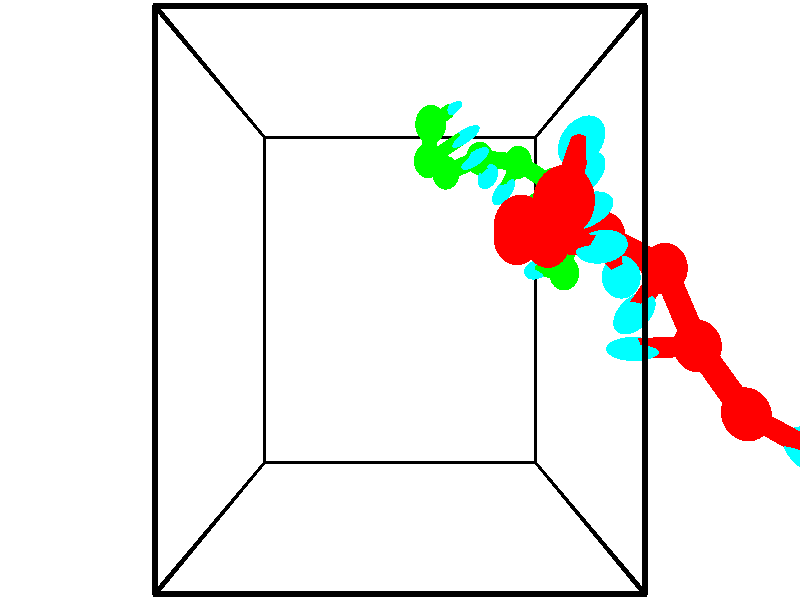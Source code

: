 // switches for output
#declare DRAW_BASES = 1; // possible values are 0, 1; only relevant for DNA ribbons
#declare DRAW_BASES_TYPE = 3; // possible values are 1, 2, 3; only relevant for DNA ribbons
#declare DRAW_FOG = 0; // set to 1 to enable fog

#include "colors.inc"

#include "transforms.inc"
background { rgb <1, 1, 1>}

#default {
   normal{
       ripples 0.25
       frequency 0.20
       turbulence 0.2
       lambda 5
   }
	finish {
		phong 0.1
		phong_size 40.
	}
}

// original window dimensions: 1024x640


// camera settings

camera {
	sky <-0, 1, 0>
	up <-0, 1, 0>
	right 1.6 * <1, 0, 0>
	location <2.5, 2.5, 11.1562>
	look_at <2.5, 2.5, 2.5>
	direction <0, 0, -8.6562>
	angle 67.0682
}


# declare cpy_camera_pos = <2.5, 2.5, 11.1562>;
# if (DRAW_FOG = 1)
fog {
	fog_type 2
	up vnormalize(cpy_camera_pos)
	color rgbt<1,1,1,0.3>
	distance 1e-5
	fog_alt 3e-3
	fog_offset 4
}
# end


// LIGHTS

# declare lum = 6;
global_settings {
	ambient_light rgb lum * <0.05, 0.05, 0.05>
	max_trace_level 15
}# declare cpy_direct_light_amount = 0.25;
light_source
{	1000 * <-1, -1, 1>,
	rgb lum * cpy_direct_light_amount
	parallel
}

light_source
{	1000 * <1, 1, -1>,
	rgb lum * cpy_direct_light_amount
	parallel
}

// strand 0

// nucleotide -1

// particle -1
sphere {
	<6.400108, 1.427541, 4.352880> 0.250000
	pigment { color rgbt <1,0,0,0> }
	no_shadow
}
cylinder {
	<6.667294, 1.279572, 4.611176>,  <6.827605, 1.190790, 4.766153>, 0.100000
	pigment { color rgbt <1,0,0,0> }
	no_shadow
}
cylinder {
	<6.667294, 1.279572, 4.611176>,  <6.400108, 1.427541, 4.352880>, 0.100000
	pigment { color rgbt <1,0,0,0> }
	no_shadow
}

// particle -1
sphere {
	<6.667294, 1.279572, 4.611176> 0.100000
	pigment { color rgbt <1,0,0,0> }
	no_shadow
}
sphere {
	0, 1
	scale<0.080000,0.200000,0.300000>
	matrix <0.494611, -0.427650, -0.756621,
		0.556044, 0.824786, -0.102686,
		0.667964, -0.369925, 0.645740,
		6.867683, 1.168594, 4.804897>
	pigment { color rgbt <0,1,1,0> }
	no_shadow
}
cylinder {
	<5.898653, 2.062244, 4.251352>,  <6.400108, 1.427541, 4.352880>, 0.130000
	pigment { color rgbt <1,0,0,0> }
	no_shadow
}

// nucleotide -1

// particle -1
sphere {
	<5.898653, 2.062244, 4.251352> 0.250000
	pigment { color rgbt <1,0,0,0> }
	no_shadow
}
cylinder {
	<5.503014, 2.042648, 4.195801>,  <5.265630, 2.030891, 4.162470>, 0.100000
	pigment { color rgbt <1,0,0,0> }
	no_shadow
}
cylinder {
	<5.503014, 2.042648, 4.195801>,  <5.898653, 2.062244, 4.251352>, 0.100000
	pigment { color rgbt <1,0,0,0> }
	no_shadow
}

// particle -1
sphere {
	<5.503014, 2.042648, 4.195801> 0.100000
	pigment { color rgbt <1,0,0,0> }
	no_shadow
}
sphere {
	0, 1
	scale<0.080000,0.200000,0.300000>
	matrix <-0.099308, 0.918236, 0.383379,
		0.108741, 0.392991, -0.913090,
		-0.989097, -0.048988, -0.138877,
		5.206285, 2.027952, 4.154138>
	pigment { color rgbt <0,1,1,0> }
	no_shadow
}
cylinder {
	<5.601262, 2.807318, 4.071396>,  <5.898653, 2.062244, 4.251352>, 0.130000
	pigment { color rgbt <1,0,0,0> }
	no_shadow
}

// nucleotide -1

// particle -1
sphere {
	<5.601262, 2.807318, 4.071396> 0.250000
	pigment { color rgbt <1,0,0,0> }
	no_shadow
}
cylinder {
	<5.334538, 2.562737, 4.241802>,  <5.174503, 2.415987, 4.344046>, 0.100000
	pigment { color rgbt <1,0,0,0> }
	no_shadow
}
cylinder {
	<5.334538, 2.562737, 4.241802>,  <5.601262, 2.807318, 4.071396>, 0.100000
	pigment { color rgbt <1,0,0,0> }
	no_shadow
}

// particle -1
sphere {
	<5.334538, 2.562737, 4.241802> 0.100000
	pigment { color rgbt <1,0,0,0> }
	no_shadow
}
sphere {
	0, 1
	scale<0.080000,0.200000,0.300000>
	matrix <-0.417947, 0.780130, 0.465529,
		-0.616996, 0.132368, -0.775754,
		-0.666811, -0.611454, 0.426014,
		5.134494, 2.379300, 4.369606>
	pigment { color rgbt <0,1,1,0> }
	no_shadow
}
cylinder {
	<4.939575, 3.132965, 3.909036>,  <5.601262, 2.807318, 4.071396>, 0.130000
	pigment { color rgbt <1,0,0,0> }
	no_shadow
}

// nucleotide -1

// particle -1
sphere {
	<4.939575, 3.132965, 3.909036> 0.250000
	pigment { color rgbt <1,0,0,0> }
	no_shadow
}
cylinder {
	<4.942516, 2.895065, 4.230587>,  <4.944281, 2.752326, 4.423518>, 0.100000
	pigment { color rgbt <1,0,0,0> }
	no_shadow
}
cylinder {
	<4.942516, 2.895065, 4.230587>,  <4.939575, 3.132965, 3.909036>, 0.100000
	pigment { color rgbt <1,0,0,0> }
	no_shadow
}

// particle -1
sphere {
	<4.942516, 2.895065, 4.230587> 0.100000
	pigment { color rgbt <1,0,0,0> }
	no_shadow
}
sphere {
	0, 1
	scale<0.080000,0.200000,0.300000>
	matrix <-0.505392, 0.691460, 0.516199,
		-0.862859, -0.410070, -0.295496,
		0.007354, -0.594748, 0.803878,
		4.944723, 2.716641, 4.471751>
	pigment { color rgbt <0,1,1,0> }
	no_shadow
}
cylinder {
	<4.218755, 3.060519, 4.147465>,  <4.939575, 3.132965, 3.909036>, 0.130000
	pigment { color rgbt <1,0,0,0> }
	no_shadow
}

// nucleotide -1

// particle -1
sphere {
	<4.218755, 3.060519, 4.147465> 0.250000
	pigment { color rgbt <1,0,0,0> }
	no_shadow
}
cylinder {
	<4.465462, 3.012932, 4.458706>,  <4.613486, 2.984379, 4.645451>, 0.100000
	pigment { color rgbt <1,0,0,0> }
	no_shadow
}
cylinder {
	<4.465462, 3.012932, 4.458706>,  <4.218755, 3.060519, 4.147465>, 0.100000
	pigment { color rgbt <1,0,0,0> }
	no_shadow
}

// particle -1
sphere {
	<4.465462, 3.012932, 4.458706> 0.100000
	pigment { color rgbt <1,0,0,0> }
	no_shadow
}
sphere {
	0, 1
	scale<0.080000,0.200000,0.300000>
	matrix <-0.517003, 0.684170, 0.514412,
		-0.593553, -0.719554, 0.360467,
		0.616768, -0.118969, 0.778103,
		4.650492, 2.977241, 4.692137>
	pigment { color rgbt <0,1,1,0> }
	no_shadow
}
cylinder {
	<3.745893, 3.058241, 4.748734>,  <4.218755, 3.060519, 4.147465>, 0.130000
	pigment { color rgbt <1,0,0,0> }
	no_shadow
}

// nucleotide -1

// particle -1
sphere {
	<3.745893, 3.058241, 4.748734> 0.250000
	pigment { color rgbt <1,0,0,0> }
	no_shadow
}
cylinder {
	<4.108860, 3.173233, 4.871338>,  <4.326641, 3.242228, 4.944900>, 0.100000
	pigment { color rgbt <1,0,0,0> }
	no_shadow
}
cylinder {
	<4.108860, 3.173233, 4.871338>,  <3.745893, 3.058241, 4.748734>, 0.100000
	pigment { color rgbt <1,0,0,0> }
	no_shadow
}

// particle -1
sphere {
	<4.108860, 3.173233, 4.871338> 0.100000
	pigment { color rgbt <1,0,0,0> }
	no_shadow
}
sphere {
	0, 1
	scale<0.080000,0.200000,0.300000>
	matrix <-0.420147, 0.635064, 0.648205,
		-0.008307, -0.716972, 0.697052,
		0.907418, 0.287479, 0.306509,
		4.381085, 3.259477, 4.963291>
	pigment { color rgbt <0,1,1,0> }
	no_shadow
}
cylinder {
	<3.638297, 3.077702, 5.442826>,  <3.745893, 3.058241, 4.748734>, 0.130000
	pigment { color rgbt <1,0,0,0> }
	no_shadow
}

// nucleotide -1

// particle -1
sphere {
	<3.638297, 3.077702, 5.442826> 0.250000
	pigment { color rgbt <1,0,0,0> }
	no_shadow
}
cylinder {
	<3.958107, 3.314453, 5.401958>,  <4.149993, 3.456504, 5.377438>, 0.100000
	pigment { color rgbt <1,0,0,0> }
	no_shadow
}
cylinder {
	<3.958107, 3.314453, 5.401958>,  <3.638297, 3.077702, 5.442826>, 0.100000
	pigment { color rgbt <1,0,0,0> }
	no_shadow
}

// particle -1
sphere {
	<3.958107, 3.314453, 5.401958> 0.100000
	pigment { color rgbt <1,0,0,0> }
	no_shadow
}
sphere {
	0, 1
	scale<0.080000,0.200000,0.300000>
	matrix <-0.331237, 0.576396, 0.747027,
		0.501037, -0.563426, 0.656896,
		0.799527, 0.591876, -0.102169,
		4.197965, 3.492016, 5.371307>
	pigment { color rgbt <0,1,1,0> }
	no_shadow
}
cylinder {
	<3.861615, 3.184337, 6.125820>,  <3.638297, 3.077702, 5.442826>, 0.130000
	pigment { color rgbt <1,0,0,0> }
	no_shadow
}

// nucleotide -1

// particle -1
sphere {
	<3.861615, 3.184337, 6.125820> 0.250000
	pigment { color rgbt <1,0,0,0> }
	no_shadow
}
cylinder {
	<4.015606, 3.475769, 5.899204>,  <4.108000, 3.650628, 5.763235>, 0.100000
	pigment { color rgbt <1,0,0,0> }
	no_shadow
}
cylinder {
	<4.015606, 3.475769, 5.899204>,  <3.861615, 3.184337, 6.125820>, 0.100000
	pigment { color rgbt <1,0,0,0> }
	no_shadow
}

// particle -1
sphere {
	<4.015606, 3.475769, 5.899204> 0.100000
	pigment { color rgbt <1,0,0,0> }
	no_shadow
}
sphere {
	0, 1
	scale<0.080000,0.200000,0.300000>
	matrix <-0.337348, 0.682458, 0.648419,
		0.859064, -0.058505, 0.508515,
		0.384975, 0.728580, -0.566538,
		4.131099, 3.694343, 5.729243>
	pigment { color rgbt <0,1,1,0> }
	no_shadow
}
// strand 1

// nucleotide -1

// particle -1
sphere {
	<2.995590, 4.860864, 1.428658> 0.250000
	pigment { color rgbt <0,1,0,0> }
	no_shadow
}
cylinder {
	<3.197368, 5.043716, 1.135654>,  <3.318434, 5.153428, 0.959853>, 0.100000
	pigment { color rgbt <0,1,0,0> }
	no_shadow
}
cylinder {
	<3.197368, 5.043716, 1.135654>,  <2.995590, 4.860864, 1.428658>, 0.100000
	pigment { color rgbt <0,1,0,0> }
	no_shadow
}

// particle -1
sphere {
	<3.197368, 5.043716, 1.135654> 0.100000
	pigment { color rgbt <0,1,0,0> }
	no_shadow
}
sphere {
	0, 1
	scale<0.080000,0.200000,0.300000>
	matrix <0.443613, -0.865039, -0.234342,
		-0.740772, -0.206737, -0.639153,
		0.504445, 0.457130, -0.732508,
		3.348701, 5.180855, 0.915902>
	pigment { color rgbt <0,1,1,0> }
	no_shadow
}
cylinder {
	<2.990161, 4.502646, 0.756190>,  <2.995590, 4.860864, 1.428658>, 0.130000
	pigment { color rgbt <0,1,0,0> }
	no_shadow
}

// nucleotide -1

// particle -1
sphere {
	<2.990161, 4.502646, 0.756190> 0.250000
	pigment { color rgbt <0,1,0,0> }
	no_shadow
}
cylinder {
	<3.339212, 4.697998, 0.755295>,  <3.548643, 4.815209, 0.754758>, 0.100000
	pigment { color rgbt <0,1,0,0> }
	no_shadow
}
cylinder {
	<3.339212, 4.697998, 0.755295>,  <2.990161, 4.502646, 0.756190>, 0.100000
	pigment { color rgbt <0,1,0,0> }
	no_shadow
}

// particle -1
sphere {
	<3.339212, 4.697998, 0.755295> 0.100000
	pigment { color rgbt <0,1,0,0> }
	no_shadow
}
sphere {
	0, 1
	scale<0.080000,0.200000,0.300000>
	matrix <0.434208, -0.777917, -0.454212,
		-0.223568, 0.395387, -0.890891,
		0.872629, 0.488379, -0.002237,
		3.601001, 4.844512, 0.754624>
	pigment { color rgbt <0,1,1,0> }
	no_shadow
}
cylinder {
	<3.334874, 4.426394, 0.175181>,  <2.990161, 4.502646, 0.756190>, 0.130000
	pigment { color rgbt <0,1,0,0> }
	no_shadow
}

// nucleotide -1

// particle -1
sphere {
	<3.334874, 4.426394, 0.175181> 0.250000
	pigment { color rgbt <0,1,0,0> }
	no_shadow
}
cylinder {
	<3.598163, 4.493683, 0.468697>,  <3.756136, 4.534056, 0.644806>, 0.100000
	pigment { color rgbt <0,1,0,0> }
	no_shadow
}
cylinder {
	<3.598163, 4.493683, 0.468697>,  <3.334874, 4.426394, 0.175181>, 0.100000
	pigment { color rgbt <0,1,0,0> }
	no_shadow
}

// particle -1
sphere {
	<3.598163, 4.493683, 0.468697> 0.100000
	pigment { color rgbt <0,1,0,0> }
	no_shadow
}
sphere {
	0, 1
	scale<0.080000,0.200000,0.300000>
	matrix <0.610977, -0.688836, -0.390143,
		0.439829, 0.705129, -0.556187,
		0.658223, 0.168222, 0.733788,
		3.795630, 4.544149, 0.688833>
	pigment { color rgbt <0,1,1,0> }
	no_shadow
}
cylinder {
	<3.972783, 4.686010, -0.026566>,  <3.334874, 4.426394, 0.175181>, 0.130000
	pigment { color rgbt <0,1,0,0> }
	no_shadow
}

// nucleotide -1

// particle -1
sphere {
	<3.972783, 4.686010, -0.026566> 0.250000
	pigment { color rgbt <0,1,0,0> }
	no_shadow
}
cylinder {
	<4.011488, 4.469147, 0.307308>,  <4.034711, 4.339029, 0.507633>, 0.100000
	pigment { color rgbt <0,1,0,0> }
	no_shadow
}
cylinder {
	<4.011488, 4.469147, 0.307308>,  <3.972783, 4.686010, -0.026566>, 0.100000
	pigment { color rgbt <0,1,0,0> }
	no_shadow
}

// particle -1
sphere {
	<4.011488, 4.469147, 0.307308> 0.100000
	pigment { color rgbt <0,1,0,0> }
	no_shadow
}
sphere {
	0, 1
	scale<0.080000,0.200000,0.300000>
	matrix <0.647600, -0.602534, -0.466441,
		0.755812, 0.585677, 0.292799,
		0.096762, -0.542158, 0.834687,
		4.040516, 4.306499, 0.557714>
	pigment { color rgbt <0,1,1,0> }
	no_shadow
}
cylinder {
	<4.669683, 4.611070, 0.039628>,  <3.972783, 4.686010, -0.026566>, 0.130000
	pigment { color rgbt <0,1,0,0> }
	no_shadow
}

// nucleotide -1

// particle -1
sphere {
	<4.669683, 4.611070, 0.039628> 0.250000
	pigment { color rgbt <0,1,0,0> }
	no_shadow
}
cylinder {
	<4.483648, 4.325958, 0.249634>,  <4.372028, 4.154891, 0.375638>, 0.100000
	pigment { color rgbt <0,1,0,0> }
	no_shadow
}
cylinder {
	<4.483648, 4.325958, 0.249634>,  <4.669683, 4.611070, 0.039628>, 0.100000
	pigment { color rgbt <0,1,0,0> }
	no_shadow
}

// particle -1
sphere {
	<4.483648, 4.325958, 0.249634> 0.100000
	pigment { color rgbt <0,1,0,0> }
	no_shadow
}
sphere {
	0, 1
	scale<0.080000,0.200000,0.300000>
	matrix <0.525568, -0.699549, -0.484157,
		0.712372, 0.050757, 0.699964,
		-0.465085, -0.712779, 0.525016,
		4.344123, 4.112124, 0.407139>
	pigment { color rgbt <0,1,1,0> }
	no_shadow
}
cylinder {
	<5.229864, 4.218915, 0.343986>,  <4.669683, 4.611070, 0.039627>, 0.130000
	pigment { color rgbt <0,1,0,0> }
	no_shadow
}

// nucleotide -1

// particle -1
sphere {
	<5.229864, 4.218915, 0.343986> 0.250000
	pigment { color rgbt <0,1,0,0> }
	no_shadow
}
cylinder {
	<4.904175, 3.988205, 0.317539>,  <4.708762, 3.849779, 0.301671>, 0.100000
	pigment { color rgbt <0,1,0,0> }
	no_shadow
}
cylinder {
	<4.904175, 3.988205, 0.317539>,  <5.229864, 4.218915, 0.343986>, 0.100000
	pigment { color rgbt <0,1,0,0> }
	no_shadow
}

// particle -1
sphere {
	<4.904175, 3.988205, 0.317539> 0.100000
	pigment { color rgbt <0,1,0,0> }
	no_shadow
}
sphere {
	0, 1
	scale<0.080000,0.200000,0.300000>
	matrix <0.499041, -0.637153, -0.587362,
		0.296650, -0.511239, 0.806619,
		-0.814222, -0.576777, -0.066118,
		4.659908, 3.815172, 0.297704>
	pigment { color rgbt <0,1,1,0> }
	no_shadow
}
cylinder {
	<5.545927, 3.579238, 0.427850>,  <5.229864, 4.218915, 0.343986>, 0.130000
	pigment { color rgbt <0,1,0,0> }
	no_shadow
}

// nucleotide -1

// particle -1
sphere {
	<5.545927, 3.579238, 0.427850> 0.250000
	pigment { color rgbt <0,1,0,0> }
	no_shadow
}
cylinder {
	<5.189843, 3.490051, 0.268948>,  <4.976193, 3.436539, 0.173606>, 0.100000
	pigment { color rgbt <0,1,0,0> }
	no_shadow
}
cylinder {
	<5.189843, 3.490051, 0.268948>,  <5.545927, 3.579238, 0.427850>, 0.100000
	pigment { color rgbt <0,1,0,0> }
	no_shadow
}

// particle -1
sphere {
	<5.189843, 3.490051, 0.268948> 0.100000
	pigment { color rgbt <0,1,0,0> }
	no_shadow
}
sphere {
	0, 1
	scale<0.080000,0.200000,0.300000>
	matrix <0.394104, -0.814326, -0.426093,
		-0.228491, -0.535872, 0.812793,
		-0.890210, -0.222966, -0.397255,
		4.922780, 3.423162, 0.149771>
	pigment { color rgbt <0,1,1,0> }
	no_shadow
}
cylinder {
	<5.332818, 2.887058, 0.734230>,  <5.545927, 3.579238, 0.427850>, 0.130000
	pigment { color rgbt <0,1,0,0> }
	no_shadow
}

// nucleotide -1

// particle -1
sphere {
	<5.332818, 2.887058, 0.734230> 0.250000
	pigment { color rgbt <0,1,0,0> }
	no_shadow
}
cylinder {
	<5.143119, 2.933258, 0.385117>,  <5.029300, 2.960978, 0.175649>, 0.100000
	pigment { color rgbt <0,1,0,0> }
	no_shadow
}
cylinder {
	<5.143119, 2.933258, 0.385117>,  <5.332818, 2.887058, 0.734230>, 0.100000
	pigment { color rgbt <0,1,0,0> }
	no_shadow
}

// particle -1
sphere {
	<5.143119, 2.933258, 0.385117> 0.100000
	pigment { color rgbt <0,1,0,0> }
	no_shadow
}
sphere {
	0, 1
	scale<0.080000,0.200000,0.300000>
	matrix <0.604070, -0.678496, -0.418023,
		-0.640461, -0.725468, 0.252003,
		-0.474246, 0.115500, -0.872784,
		5.000845, 2.967908, 0.123282>
	pigment { color rgbt <0,1,1,0> }
	no_shadow
}
// box output
cylinder {
	<0.000000, 0.000000, 0.000000>,  <5.000000, 0.000000, 0.000000>, 0.025000
	pigment { color rgbt <0,0,0,0> }
	no_shadow
}
cylinder {
	<0.000000, 0.000000, 0.000000>,  <0.000000, 5.000000, 0.000000>, 0.025000
	pigment { color rgbt <0,0,0,0> }
	no_shadow
}
cylinder {
	<0.000000, 0.000000, 0.000000>,  <0.000000, 0.000000, 5.000000>, 0.025000
	pigment { color rgbt <0,0,0,0> }
	no_shadow
}
cylinder {
	<5.000000, 5.000000, 5.000000>,  <0.000000, 5.000000, 5.000000>, 0.025000
	pigment { color rgbt <0,0,0,0> }
	no_shadow
}
cylinder {
	<5.000000, 5.000000, 5.000000>,  <5.000000, 0.000000, 5.000000>, 0.025000
	pigment { color rgbt <0,0,0,0> }
	no_shadow
}
cylinder {
	<5.000000, 5.000000, 5.000000>,  <5.000000, 5.000000, 0.000000>, 0.025000
	pigment { color rgbt <0,0,0,0> }
	no_shadow
}
cylinder {
	<0.000000, 0.000000, 5.000000>,  <0.000000, 5.000000, 5.000000>, 0.025000
	pigment { color rgbt <0,0,0,0> }
	no_shadow
}
cylinder {
	<0.000000, 0.000000, 5.000000>,  <5.000000, 0.000000, 5.000000>, 0.025000
	pigment { color rgbt <0,0,0,0> }
	no_shadow
}
cylinder {
	<5.000000, 5.000000, 0.000000>,  <0.000000, 5.000000, 0.000000>, 0.025000
	pigment { color rgbt <0,0,0,0> }
	no_shadow
}
cylinder {
	<5.000000, 5.000000, 0.000000>,  <5.000000, 0.000000, 0.000000>, 0.025000
	pigment { color rgbt <0,0,0,0> }
	no_shadow
}
cylinder {
	<5.000000, 0.000000, 5.000000>,  <5.000000, 0.000000, 0.000000>, 0.025000
	pigment { color rgbt <0,0,0,0> }
	no_shadow
}
cylinder {
	<0.000000, 5.000000, 0.000000>,  <0.000000, 5.000000, 5.000000>, 0.025000
	pigment { color rgbt <0,0,0,0> }
	no_shadow
}
// end of box output
